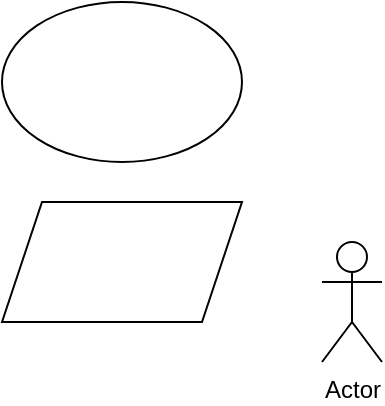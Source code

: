 <mxfile version="24.4.13" type="github">
  <diagram name="ページ1" id="oJ5fewMkcBMtVpOAK-7R">
    <mxGraphModel dx="1434" dy="682" grid="1" gridSize="10" guides="1" tooltips="1" connect="1" arrows="1" fold="1" page="1" pageScale="1" pageWidth="827" pageHeight="1169" math="0" shadow="0">
      <root>
        <mxCell id="0" />
        <mxCell id="1" parent="0" />
        <mxCell id="MxRV3mqd4npO2hOvFsmv-1" value="" style="ellipse;whiteSpace=wrap;html=1;" parent="1" vertex="1">
          <mxGeometry x="350" y="310" width="120" height="80" as="geometry" />
        </mxCell>
        <mxCell id="ebCrVFL1aCjlbjO7GjDE-1" value="" style="shape=parallelogram;perimeter=parallelogramPerimeter;whiteSpace=wrap;html=1;fixedSize=1;" vertex="1" parent="1">
          <mxGeometry x="350" y="410" width="120" height="60" as="geometry" />
        </mxCell>
        <mxCell id="ebCrVFL1aCjlbjO7GjDE-2" value="Actor" style="shape=umlActor;verticalLabelPosition=bottom;verticalAlign=top;html=1;outlineConnect=0;" vertex="1" parent="1">
          <mxGeometry x="510" y="430" width="30" height="60" as="geometry" />
        </mxCell>
      </root>
    </mxGraphModel>
  </diagram>
</mxfile>
